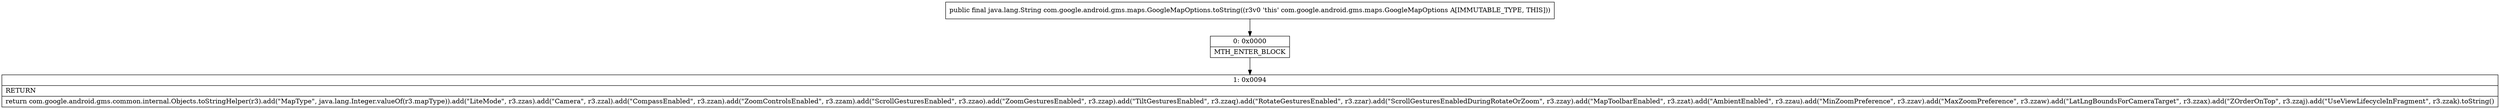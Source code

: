 digraph "CFG forcom.google.android.gms.maps.GoogleMapOptions.toString()Ljava\/lang\/String;" {
Node_0 [shape=record,label="{0\:\ 0x0000|MTH_ENTER_BLOCK\l}"];
Node_1 [shape=record,label="{1\:\ 0x0094|RETURN\l|return com.google.android.gms.common.internal.Objects.toStringHelper(r3).add(\"MapType\", java.lang.Integer.valueOf(r3.mapType)).add(\"LiteMode\", r3.zzas).add(\"Camera\", r3.zzal).add(\"CompassEnabled\", r3.zzan).add(\"ZoomControlsEnabled\", r3.zzam).add(\"ScrollGesturesEnabled\", r3.zzao).add(\"ZoomGesturesEnabled\", r3.zzap).add(\"TiltGesturesEnabled\", r3.zzaq).add(\"RotateGesturesEnabled\", r3.zzar).add(\"ScrollGesturesEnabledDuringRotateOrZoom\", r3.zzay).add(\"MapToolbarEnabled\", r3.zzat).add(\"AmbientEnabled\", r3.zzau).add(\"MinZoomPreference\", r3.zzav).add(\"MaxZoomPreference\", r3.zzaw).add(\"LatLngBoundsForCameraTarget\", r3.zzax).add(\"ZOrderOnTop\", r3.zzaj).add(\"UseViewLifecycleInFragment\", r3.zzak).toString()\l}"];
MethodNode[shape=record,label="{public final java.lang.String com.google.android.gms.maps.GoogleMapOptions.toString((r3v0 'this' com.google.android.gms.maps.GoogleMapOptions A[IMMUTABLE_TYPE, THIS])) }"];
MethodNode -> Node_0;
Node_0 -> Node_1;
}

